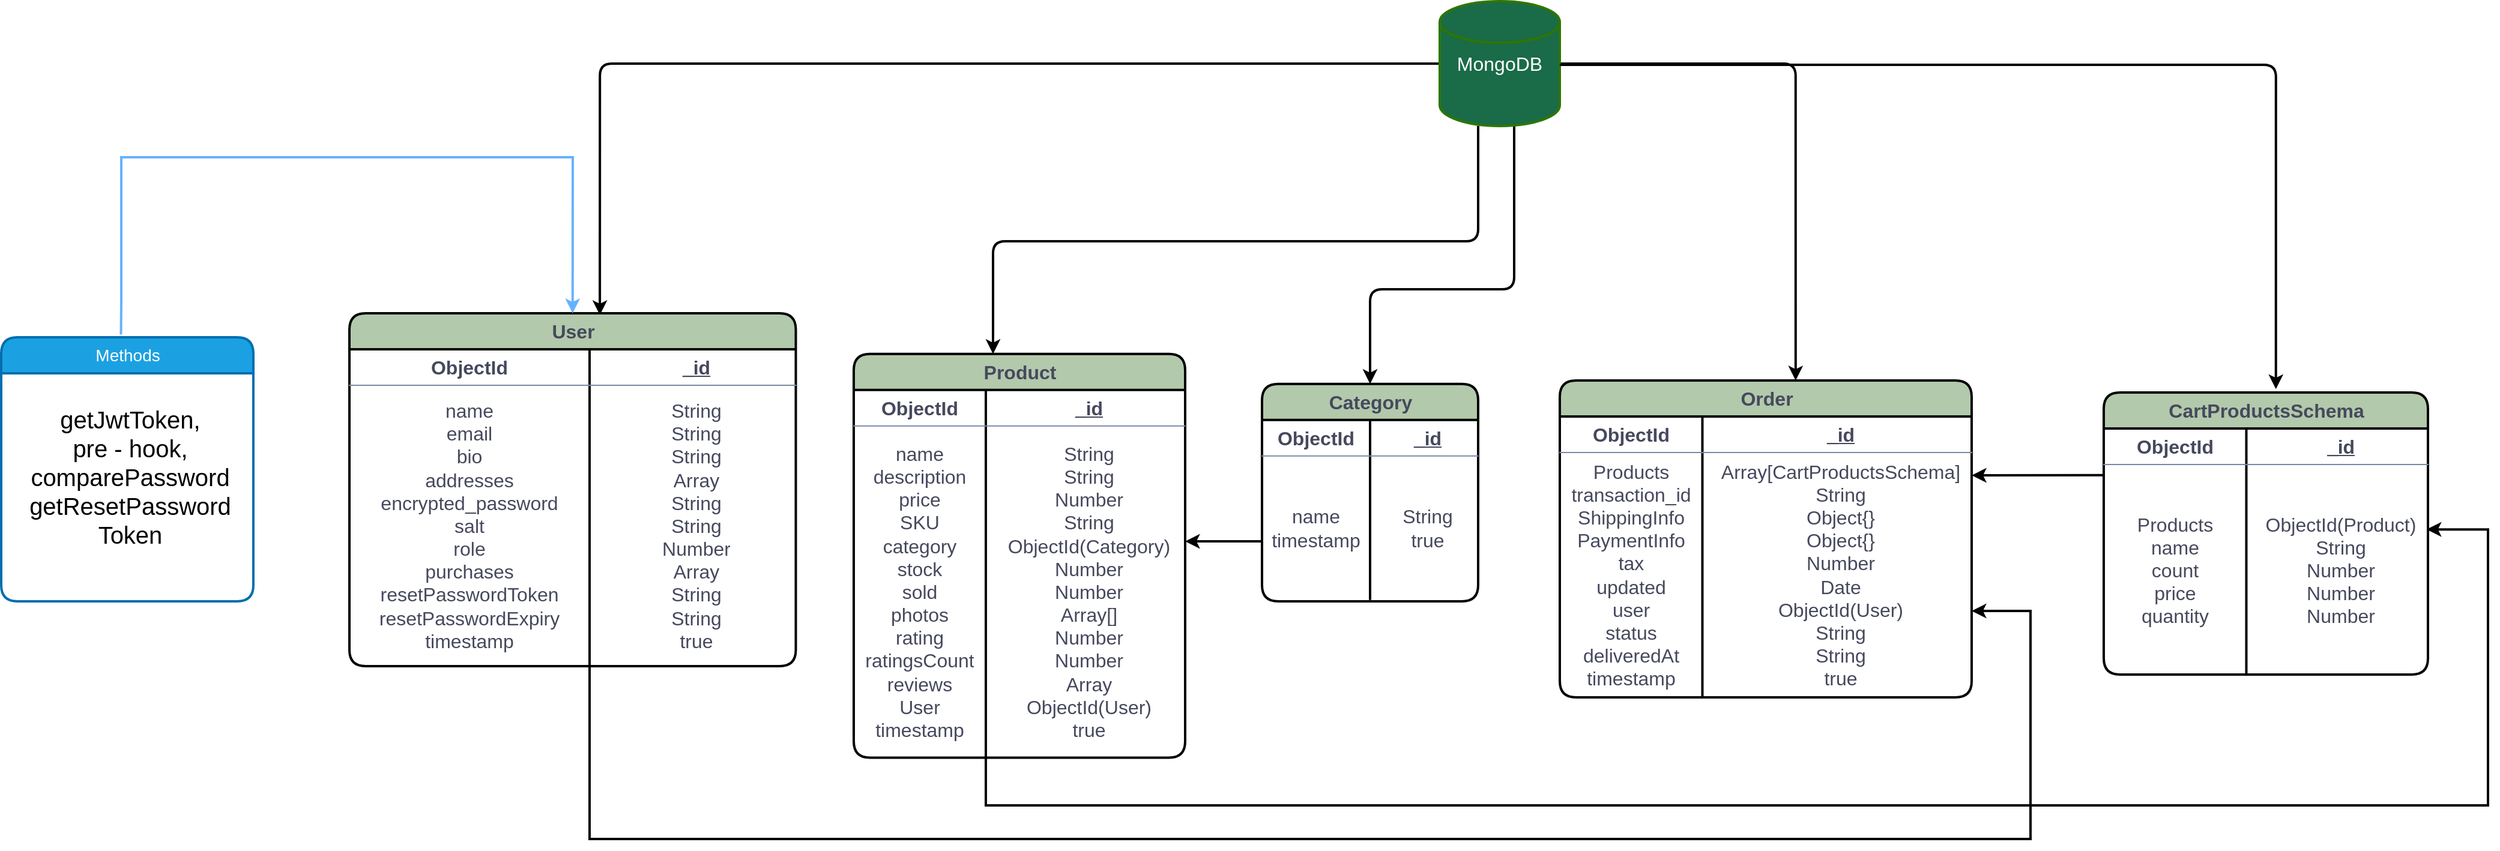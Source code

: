 <mxfile version="20.3.0" type="device"><diagram name="Page-1" id="9f46799a-70d6-7492-0946-bef42562c5a5"><mxGraphModel dx="879" dy="338" grid="1" gridSize="10" guides="1" tooltips="1" connect="1" arrows="1" fold="1" page="1" pageScale="1" pageWidth="600" pageHeight="500" background="#FFFFFF" math="0" shadow="0"><root><mxCell id="0"/><mxCell id="1" parent="0"/><mxCell id="XMIkIq8-aVjLKtzm_8FX-56" value="" style="edgeStyle=orthogonalEdgeStyle;orthogonalLoop=1;jettySize=auto;html=1;entryX=0.561;entryY=0.005;entryDx=0;entryDy=0;entryPerimeter=0;fontSize=16;align=center;verticalAlign=middle;strokeColor=#000000;fontColor=#46495D;strokeWidth=2;" parent="1" source="NdbBSlAt6yGBwVkZrRsv-10" target="XMIkIq8-aVjLKtzm_8FX-1" edge="1"><mxGeometry relative="1" as="geometry"><mxPoint x="851" y="165" as="targetPoint"/></mxGeometry></mxCell><mxCell id="XMIkIq8-aVjLKtzm_8FX-58" value="" style="edgeStyle=orthogonalEdgeStyle;orthogonalLoop=1;jettySize=auto;html=1;entryX=0.561;entryY=-0.011;entryDx=0;entryDy=0;entryPerimeter=0;fontSize=16;align=center;verticalAlign=middle;strokeColor=#000000;fontColor=#46495D;strokeWidth=2;" parent="1" source="NdbBSlAt6yGBwVkZrRsv-10" edge="1"><mxGeometry relative="1" as="geometry"><mxPoint x="1634.423" y="386.005" as="targetPoint"/><mxPoint x="1438" y="132.7" as="sourcePoint"/><Array as="points"><mxPoint x="1634" y="122"/></Array></mxGeometry></mxCell><mxCell id="XMIkIq8-aVjLKtzm_8FX-60" value="" style="edgeStyle=orthogonalEdgeStyle;orthogonalLoop=1;jettySize=auto;html=1;entryX=0.5;entryY=0;entryDx=0;entryDy=0;fontSize=16;align=center;verticalAlign=middle;strokeColor=#000000;fontColor=#46495D;strokeWidth=2;" parent="1" source="NdbBSlAt6yGBwVkZrRsv-10" target="XMIkIq8-aVjLKtzm_8FX-27" edge="1"><mxGeometry relative="1" as="geometry"><mxPoint x="1031" y="335" as="targetPoint"/><Array as="points"><mxPoint x="1400" y="310"/><mxPoint x="1280" y="310"/></Array></mxGeometry></mxCell><mxCell id="NdbBSlAt6yGBwVkZrRsv-10" value="MongoDB" style="strokeWidth=2;html=1;shape=mxgraph.flowchart.database;whiteSpace=wrap;fontSize=16;align=center;verticalAlign=middle;strokeColor=#2D7600;fontColor=#ffffff;rounded=1;fillColor=#1A6B47;" parent="1" vertex="1"><mxGeometry x="1338" y="70" width="100" height="104" as="geometry"/></mxCell><mxCell id="XMIkIq8-aVjLKtzm_8FX-1" value="User" style="shape=table;startSize=30;container=1;collapsible=1;childLayout=tableLayout;fixedRows=1;rowLines=0;fontStyle=1;align=center;resizeLast=1;fontSize=16;verticalAlign=middle;fillColor=#B2C9AB;strokeColor=#000000;fontColor=#46495D;rounded=1;html=1;shadow=0;strokeWidth=2;" parent="1" vertex="1"><mxGeometry x="430" y="330" width="371.75" height="294" as="geometry"/></mxCell><mxCell id="XMIkIq8-aVjLKtzm_8FX-2" value="" style="shape=partialRectangle;collapsible=0;dropTarget=0;pointerEvents=0;fillColor=none;top=0;left=0;bottom=1;right=0;points=[[0,0.5],[1,0.5]];portConstraint=eastwest;fontSize=16;align=center;html=1;verticalAlign=middle;strokeColor=#788AA3;fontColor=#46495D;rounded=1;" parent="XMIkIq8-aVjLKtzm_8FX-1" vertex="1"><mxGeometry y="30" width="371.75" height="30" as="geometry"/></mxCell><mxCell id="XMIkIq8-aVjLKtzm_8FX-3" value="ObjectId" style="shape=partialRectangle;connectable=0;fillColor=none;top=0;left=0;bottom=0;right=0;fontStyle=1;overflow=hidden;fontSize=16;align=center;html=1;verticalAlign=middle;strokeColor=#788AA3;fontColor=#46495D;rounded=1;" parent="XMIkIq8-aVjLKtzm_8FX-2" vertex="1"><mxGeometry width="200" height="30" as="geometry"><mxRectangle width="200" height="30" as="alternateBounds"/></mxGeometry></mxCell><mxCell id="XMIkIq8-aVjLKtzm_8FX-4" value="_id" style="shape=partialRectangle;connectable=0;fillColor=none;top=0;left=0;bottom=0;right=0;align=center;spacingLeft=6;fontStyle=5;overflow=hidden;fontSize=16;html=1;verticalAlign=middle;strokeColor=#788AA3;fontColor=#46495D;rounded=1;" parent="XMIkIq8-aVjLKtzm_8FX-2" vertex="1"><mxGeometry x="200" width="171.75" height="30" as="geometry"><mxRectangle width="171.75" height="30" as="alternateBounds"/></mxGeometry></mxCell><mxCell id="XMIkIq8-aVjLKtzm_8FX-5" value="" style="shape=partialRectangle;collapsible=0;dropTarget=0;pointerEvents=0;fillColor=none;top=0;left=0;bottom=0;right=0;points=[[0,0.5],[1,0.5]];portConstraint=eastwest;fontSize=16;align=center;html=1;verticalAlign=middle;strokeColor=#788AA3;fontColor=#46495D;rounded=1;" parent="XMIkIq8-aVjLKtzm_8FX-1" vertex="1"><mxGeometry y="60" width="371.75" height="234" as="geometry"/></mxCell><mxCell id="XMIkIq8-aVjLKtzm_8FX-6" value="name&lt;br&gt;email&lt;br&gt;bio&lt;br&gt;addresses&lt;br&gt;encrypted_password&lt;br&gt;salt&lt;br&gt;role&lt;br&gt;purchases&lt;br&gt;resetPasswordToken&lt;br&gt;resetPasswordExpiry&lt;br&gt;timestamp" style="shape=partialRectangle;connectable=0;fillColor=none;top=0;left=0;bottom=0;right=0;editable=1;overflow=hidden;fontSize=16;align=center;html=1;verticalAlign=middle;strokeColor=#788AA3;fontColor=#46495D;rounded=1;" parent="XMIkIq8-aVjLKtzm_8FX-5" vertex="1"><mxGeometry width="200" height="234" as="geometry"><mxRectangle width="200" height="234" as="alternateBounds"/></mxGeometry></mxCell><mxCell id="XMIkIq8-aVjLKtzm_8FX-7" value="String&lt;br&gt;String&lt;br&gt;String&lt;br&gt;Array&lt;br&gt;String&lt;br&gt;String&lt;br&gt;Number&lt;br&gt;Array&lt;br&gt;String&lt;br&gt;String&lt;br&gt;true" style="shape=partialRectangle;connectable=0;fillColor=none;top=0;left=0;bottom=0;right=0;align=center;spacingLeft=6;overflow=hidden;fontStyle=0;html=1;fontSize=16;verticalAlign=middle;strokeColor=#788AA3;fontColor=#46495D;rounded=1;" parent="XMIkIq8-aVjLKtzm_8FX-5" vertex="1"><mxGeometry x="200" width="171.75" height="234" as="geometry"><mxRectangle width="171.75" height="234" as="alternateBounds"/></mxGeometry></mxCell><mxCell id="XMIkIq8-aVjLKtzm_8FX-63" value="" style="edgeStyle=orthogonalEdgeStyle;orthogonalLoop=1;jettySize=auto;html=1;fontSize=16;align=center;verticalAlign=middle;strokeColor=#000000;fontColor=#46495D;strokeWidth=2;" parent="1" source="NdbBSlAt6yGBwVkZrRsv-10" target="XMIkIq8-aVjLKtzm_8FX-14" edge="1"><mxGeometry relative="1" as="geometry"><mxPoint x="921" y="155" as="sourcePoint"/><Array as="points"><mxPoint x="1370" y="270"/><mxPoint x="966" y="270"/></Array></mxGeometry></mxCell><mxCell id="IUb17bR3veAT2C3iNZEH-6" value="" style="edgeStyle=orthogonalEdgeStyle;rounded=0;orthogonalLoop=1;jettySize=auto;html=1;strokeColor=#000000;entryX=0.996;entryY=0.309;entryDx=0;entryDy=0;entryPerimeter=0;strokeWidth=2;" parent="1" source="XMIkIq8-aVjLKtzm_8FX-14" target="_QpZ3W5nDys95kURoWZJ-9" edge="1"><mxGeometry relative="1" as="geometry"><mxPoint x="2190" y="510" as="targetPoint"/><Array as="points"><mxPoint x="960" y="740"/><mxPoint x="2211" y="740"/><mxPoint x="2211" y="510"/></Array></mxGeometry></mxCell><mxCell id="XMIkIq8-aVjLKtzm_8FX-14" value="Product" style="shape=table;startSize=30;container=1;collapsible=1;childLayout=tableLayout;fixedRows=1;rowLines=0;fontStyle=1;align=center;resizeLast=1;fontSize=16;html=1;verticalAlign=middle;fillColor=#B2C9AB;strokeColor=#000000;fontColor=#46495D;rounded=1;strokeWidth=2;" parent="1" vertex="1"><mxGeometry x="850" y="363.87" width="276" height="336.39" as="geometry"/></mxCell><mxCell id="XMIkIq8-aVjLKtzm_8FX-15" value="" style="shape=partialRectangle;collapsible=0;dropTarget=0;pointerEvents=0;fillColor=none;top=0;left=0;bottom=1;right=0;points=[[0,0.5],[1,0.5]];portConstraint=eastwest;fontSize=16;align=center;html=1;verticalAlign=middle;strokeColor=#788AA3;fontColor=#46495D;rounded=1;" parent="XMIkIq8-aVjLKtzm_8FX-14" vertex="1"><mxGeometry y="30" width="276" height="30" as="geometry"/></mxCell><mxCell id="XMIkIq8-aVjLKtzm_8FX-16" value="ObjectId" style="shape=partialRectangle;connectable=0;fillColor=none;top=0;left=0;bottom=0;right=0;fontStyle=1;overflow=hidden;fontSize=16;align=center;html=1;verticalAlign=middle;strokeColor=#788AA3;fontColor=#46495D;rounded=1;" parent="XMIkIq8-aVjLKtzm_8FX-15" vertex="1"><mxGeometry width="110" height="30" as="geometry"><mxRectangle width="110" height="30" as="alternateBounds"/></mxGeometry></mxCell><mxCell id="XMIkIq8-aVjLKtzm_8FX-17" value="_id" style="shape=partialRectangle;connectable=0;fillColor=none;top=0;left=0;bottom=0;right=0;align=center;spacingLeft=6;fontStyle=5;overflow=hidden;fontSize=16;html=1;verticalAlign=middle;strokeColor=#788AA3;fontColor=#46495D;rounded=1;" parent="XMIkIq8-aVjLKtzm_8FX-15" vertex="1"><mxGeometry x="110" width="166" height="30" as="geometry"><mxRectangle width="166" height="30" as="alternateBounds"/></mxGeometry></mxCell><mxCell id="XMIkIq8-aVjLKtzm_8FX-18" value="" style="shape=partialRectangle;collapsible=0;dropTarget=0;pointerEvents=0;fillColor=none;top=0;left=0;bottom=0;right=0;points=[[0,0.5],[1,0.5]];portConstraint=eastwest;fontSize=16;align=center;html=1;verticalAlign=middle;strokeColor=#788AA3;fontColor=#46495D;rounded=1;" parent="XMIkIq8-aVjLKtzm_8FX-14" vertex="1"><mxGeometry y="60" width="276" height="276" as="geometry"/></mxCell><mxCell id="XMIkIq8-aVjLKtzm_8FX-19" value="name&lt;br&gt;description&lt;br&gt;price&lt;br&gt;SKU&lt;br&gt;category&lt;br&gt;stock&lt;br&gt;sold&lt;br&gt;photos&lt;br&gt;rating&lt;br&gt;ratingsCount&lt;br&gt;reviews&lt;br&gt;User&lt;br&gt;timestamp" style="shape=partialRectangle;connectable=0;fillColor=none;top=0;left=0;bottom=0;right=0;editable=1;overflow=hidden;fontSize=16;align=center;html=1;verticalAlign=middle;strokeColor=#788AA3;fontColor=#46495D;rounded=1;" parent="XMIkIq8-aVjLKtzm_8FX-18" vertex="1"><mxGeometry width="110" height="276" as="geometry"><mxRectangle width="110" height="276" as="alternateBounds"/></mxGeometry></mxCell><mxCell id="XMIkIq8-aVjLKtzm_8FX-20" value="String&lt;br&gt;String&lt;br&gt;Number&lt;br&gt;String&lt;br&gt;ObjectId(Category)&lt;br&gt;Number&lt;br&gt;Number&lt;br&gt;Array[]&lt;br&gt;Number&lt;br&gt;Number&lt;br&gt;Array&lt;br&gt;ObjectId(User)&lt;br&gt;true" style="shape=partialRectangle;connectable=0;fillColor=none;top=0;left=0;bottom=0;right=0;align=center;spacingLeft=6;overflow=hidden;fontSize=16;html=1;verticalAlign=middle;strokeColor=#788AA3;fontColor=#46495D;rounded=1;" parent="XMIkIq8-aVjLKtzm_8FX-18" vertex="1"><mxGeometry x="110" width="166" height="276" as="geometry"><mxRectangle width="166" height="276" as="alternateBounds"/></mxGeometry></mxCell><mxCell id="XMIkIq8-aVjLKtzm_8FX-27" value="Category" style="shape=table;startSize=30;container=1;collapsible=1;childLayout=tableLayout;fixedRows=1;rowLines=0;fontStyle=1;align=center;resizeLast=1;fontSize=16;html=1;verticalAlign=middle;fillColor=#B2C9AB;strokeColor=#000000;fontColor=#46495D;rounded=1;strokeWidth=2;" parent="1" vertex="1"><mxGeometry x="1190" y="388.87" width="180" height="181.13" as="geometry"/></mxCell><mxCell id="XMIkIq8-aVjLKtzm_8FX-28" value="" style="shape=partialRectangle;collapsible=0;dropTarget=0;pointerEvents=0;fillColor=none;top=0;left=0;bottom=1;right=0;points=[[0,0.5],[1,0.5]];portConstraint=eastwest;fontSize=16;align=center;html=1;verticalAlign=middle;strokeColor=#788AA3;fontColor=#46495D;rounded=1;" parent="XMIkIq8-aVjLKtzm_8FX-27" vertex="1"><mxGeometry y="30" width="180" height="30" as="geometry"/></mxCell><mxCell id="XMIkIq8-aVjLKtzm_8FX-29" value="ObjectId" style="shape=partialRectangle;connectable=0;fillColor=none;top=0;left=0;bottom=0;right=0;fontStyle=1;overflow=hidden;fontSize=16;align=center;html=1;verticalAlign=middle;strokeColor=#788AA3;fontColor=#46495D;rounded=1;" parent="XMIkIq8-aVjLKtzm_8FX-28" vertex="1"><mxGeometry width="90" height="30" as="geometry"><mxRectangle width="90" height="30" as="alternateBounds"/></mxGeometry></mxCell><mxCell id="XMIkIq8-aVjLKtzm_8FX-30" value="_id" style="shape=partialRectangle;connectable=0;fillColor=none;top=0;left=0;bottom=0;right=0;align=center;spacingLeft=6;fontStyle=5;overflow=hidden;fontSize=16;html=1;verticalAlign=middle;strokeColor=#788AA3;fontColor=#46495D;rounded=1;" parent="XMIkIq8-aVjLKtzm_8FX-28" vertex="1"><mxGeometry x="90" width="90" height="30" as="geometry"><mxRectangle width="90" height="30" as="alternateBounds"/></mxGeometry></mxCell><mxCell id="XMIkIq8-aVjLKtzm_8FX-31" value="" style="shape=partialRectangle;collapsible=0;dropTarget=0;pointerEvents=0;fillColor=none;top=0;left=0;bottom=0;right=0;points=[[0,0.5],[1,0.5]];portConstraint=eastwest;fontSize=16;align=center;html=1;verticalAlign=middle;strokeColor=#788AA3;fontColor=#46495D;rounded=1;" parent="XMIkIq8-aVjLKtzm_8FX-27" vertex="1"><mxGeometry y="60" width="180" height="120" as="geometry"/></mxCell><mxCell id="XMIkIq8-aVjLKtzm_8FX-32" value="name&lt;br&gt;timestamp" style="shape=partialRectangle;connectable=0;fillColor=none;top=0;left=0;bottom=0;right=0;editable=1;overflow=hidden;fontSize=16;align=center;html=1;verticalAlign=middle;strokeColor=#788AA3;fontColor=#46495D;rounded=1;" parent="XMIkIq8-aVjLKtzm_8FX-31" vertex="1"><mxGeometry width="90" height="120" as="geometry"><mxRectangle width="90" height="120" as="alternateBounds"/></mxGeometry></mxCell><mxCell id="XMIkIq8-aVjLKtzm_8FX-33" value="String&lt;br&gt;true" style="shape=partialRectangle;connectable=0;fillColor=none;top=0;left=0;bottom=0;right=0;align=center;spacingLeft=6;overflow=hidden;fontSize=16;html=1;verticalAlign=middle;strokeColor=#788AA3;fontColor=#46495D;rounded=1;" parent="XMIkIq8-aVjLKtzm_8FX-31" vertex="1"><mxGeometry x="90" width="90" height="120" as="geometry"><mxRectangle width="90" height="120" as="alternateBounds"/></mxGeometry></mxCell><mxCell id="XMIkIq8-aVjLKtzm_8FX-40" value="Order" style="shape=table;startSize=30;container=1;collapsible=1;childLayout=tableLayout;fixedRows=1;rowLines=0;fontStyle=1;align=center;resizeLast=1;fontSize=16;html=1;verticalAlign=middle;fillColor=#B2C9AB;strokeColor=#000000;fontColor=#46495D;rounded=1;strokeWidth=2;" parent="1" vertex="1"><mxGeometry x="1438" y="386" width="343" height="264" as="geometry"/></mxCell><mxCell id="XMIkIq8-aVjLKtzm_8FX-41" value="" style="shape=partialRectangle;collapsible=0;dropTarget=0;pointerEvents=0;fillColor=none;top=0;left=0;bottom=1;right=0;points=[[0,0.5],[1,0.5]];portConstraint=eastwest;fontSize=16;align=center;html=1;verticalAlign=middle;strokeColor=#788AA3;fontColor=#46495D;rounded=1;" parent="XMIkIq8-aVjLKtzm_8FX-40" vertex="1"><mxGeometry y="30" width="343" height="30" as="geometry"/></mxCell><mxCell id="XMIkIq8-aVjLKtzm_8FX-42" value="ObjectId" style="shape=partialRectangle;connectable=0;fillColor=none;top=0;left=0;bottom=0;right=0;fontStyle=1;overflow=hidden;fontSize=16;align=center;html=1;verticalAlign=middle;strokeColor=#788AA3;fontColor=#46495D;rounded=1;" parent="XMIkIq8-aVjLKtzm_8FX-41" vertex="1"><mxGeometry width="118.75" height="30" as="geometry"><mxRectangle width="118.75" height="30" as="alternateBounds"/></mxGeometry></mxCell><mxCell id="XMIkIq8-aVjLKtzm_8FX-43" value="_id" style="shape=partialRectangle;connectable=0;fillColor=none;top=0;left=0;bottom=0;right=0;align=center;spacingLeft=6;fontStyle=5;overflow=hidden;fontSize=16;html=1;verticalAlign=middle;strokeColor=#788AA3;fontColor=#46495D;rounded=1;" parent="XMIkIq8-aVjLKtzm_8FX-41" vertex="1"><mxGeometry x="118.75" width="224.25" height="30" as="geometry"><mxRectangle width="224.25" height="30" as="alternateBounds"/></mxGeometry></mxCell><mxCell id="XMIkIq8-aVjLKtzm_8FX-44" value="" style="shape=partialRectangle;collapsible=0;dropTarget=0;pointerEvents=0;fillColor=none;top=0;left=0;bottom=0;right=0;points=[[0,0.5],[1,0.5]];portConstraint=eastwest;fontSize=16;align=center;html=1;verticalAlign=middle;strokeColor=#788AA3;fontColor=#46495D;rounded=1;" parent="XMIkIq8-aVjLKtzm_8FX-40" vertex="1"><mxGeometry y="60" width="343" height="204" as="geometry"/></mxCell><mxCell id="XMIkIq8-aVjLKtzm_8FX-45" value="Products&lt;br&gt;transaction_id&lt;br&gt;ShippingInfo&lt;br&gt;PaymentInfo&lt;br&gt;tax&lt;br&gt;updated&lt;br&gt;user&lt;br&gt;status&lt;br&gt;deliveredAt&lt;br&gt;timestamp" style="shape=partialRectangle;connectable=0;fillColor=none;top=0;left=0;bottom=0;right=0;editable=1;overflow=hidden;fontSize=16;align=center;html=1;verticalAlign=middle;strokeColor=#788AA3;fontColor=#46495D;rounded=1;" parent="XMIkIq8-aVjLKtzm_8FX-44" vertex="1"><mxGeometry width="118.75" height="204" as="geometry"><mxRectangle width="118.75" height="204" as="alternateBounds"/></mxGeometry></mxCell><mxCell id="XMIkIq8-aVjLKtzm_8FX-46" value="Array[CartProductsSchema]&lt;br&gt;String&lt;br&gt;Object{}&lt;br&gt;Object{}&lt;br&gt;Number&lt;br&gt;Date&lt;br&gt;ObjectId(User)&lt;br&gt;String&lt;br&gt;String&lt;br&gt;true" style="shape=partialRectangle;connectable=0;fillColor=none;top=0;left=0;bottom=0;right=0;align=center;spacingLeft=6;overflow=hidden;fontSize=16;html=1;verticalAlign=middle;strokeColor=#788AA3;fontColor=#46495D;rounded=1;" parent="XMIkIq8-aVjLKtzm_8FX-44" vertex="1"><mxGeometry x="118.75" width="224.25" height="204" as="geometry"><mxRectangle width="224.25" height="204" as="alternateBounds"/></mxGeometry></mxCell><mxCell id="_QpZ3W5nDys95kURoWZJ-3" value="" style="edgeStyle=orthogonalEdgeStyle;rounded=0;orthogonalLoop=1;jettySize=auto;html=1;labelBackgroundColor=#000000;fontColor=#000000;strokeColor=#000000;strokeWidth=2;" parent="1" source="XMIkIq8-aVjLKtzm_8FX-31" target="XMIkIq8-aVjLKtzm_8FX-18" edge="1"><mxGeometry relative="1" as="geometry"><Array as="points"><mxPoint x="1170" y="520"/><mxPoint x="1170" y="520"/></Array></mxGeometry></mxCell><mxCell id="_QpZ3W5nDys95kURoWZJ-5" value="CartProductsSchema" style="shape=table;startSize=30;container=1;collapsible=1;childLayout=tableLayout;fixedRows=1;rowLines=0;fontStyle=1;align=center;resizeLast=1;fontSize=16;html=1;verticalAlign=middle;fillColor=#B2C9AB;strokeColor=#000000;fontColor=#46495D;rounded=1;strokeWidth=2;" parent="1" vertex="1"><mxGeometry x="1891" y="396" width="270" height="235" as="geometry"/></mxCell><mxCell id="_QpZ3W5nDys95kURoWZJ-6" value="" style="shape=partialRectangle;collapsible=0;dropTarget=0;pointerEvents=0;fillColor=none;top=0;left=0;bottom=1;right=0;points=[[0,0.5],[1,0.5]];portConstraint=eastwest;fontSize=16;align=center;html=1;verticalAlign=middle;strokeColor=#788AA3;fontColor=#46495D;rounded=1;" parent="_QpZ3W5nDys95kURoWZJ-5" vertex="1"><mxGeometry y="30" width="270" height="30" as="geometry"/></mxCell><mxCell id="_QpZ3W5nDys95kURoWZJ-7" value="ObjectId" style="shape=partialRectangle;connectable=0;fillColor=none;top=0;left=0;bottom=0;right=0;fontStyle=1;overflow=hidden;fontSize=16;align=center;html=1;verticalAlign=middle;strokeColor=#788AA3;fontColor=#46495D;rounded=1;" parent="_QpZ3W5nDys95kURoWZJ-6" vertex="1"><mxGeometry width="118.75" height="30" as="geometry"><mxRectangle width="118.75" height="30" as="alternateBounds"/></mxGeometry></mxCell><mxCell id="_QpZ3W5nDys95kURoWZJ-8" value="_id" style="shape=partialRectangle;connectable=0;fillColor=none;top=0;left=0;bottom=0;right=0;align=center;spacingLeft=6;fontStyle=5;overflow=hidden;fontSize=16;html=1;verticalAlign=middle;strokeColor=#788AA3;fontColor=#46495D;rounded=1;" parent="_QpZ3W5nDys95kURoWZJ-6" vertex="1"><mxGeometry x="118.75" width="151.25" height="30" as="geometry"><mxRectangle width="151.25" height="30" as="alternateBounds"/></mxGeometry></mxCell><mxCell id="_QpZ3W5nDys95kURoWZJ-9" value="" style="shape=partialRectangle;collapsible=0;dropTarget=0;pointerEvents=0;fillColor=none;top=0;left=0;bottom=0;right=0;points=[[0,0.5],[1,0.5]];portConstraint=eastwest;fontSize=16;align=center;html=1;verticalAlign=middle;strokeColor=#788AA3;fontColor=#46495D;rounded=1;" parent="_QpZ3W5nDys95kURoWZJ-5" vertex="1"><mxGeometry y="60" width="270" height="175" as="geometry"/></mxCell><mxCell id="_QpZ3W5nDys95kURoWZJ-10" value="Products&lt;br&gt;name&lt;br&gt;count&lt;br&gt;price&lt;br&gt;quantity" style="shape=partialRectangle;connectable=0;fillColor=none;top=0;left=0;bottom=0;right=0;editable=1;overflow=hidden;fontSize=16;align=center;html=1;verticalAlign=middle;strokeColor=#788AA3;fontColor=#46495D;rounded=1;" parent="_QpZ3W5nDys95kURoWZJ-9" vertex="1"><mxGeometry width="118.75" height="175" as="geometry"><mxRectangle width="118.75" height="175" as="alternateBounds"/></mxGeometry></mxCell><mxCell id="_QpZ3W5nDys95kURoWZJ-11" value="ObjectId(Product)&lt;br&gt;String&lt;br&gt;Number&lt;br&gt;Number&lt;br&gt;Number" style="shape=partialRectangle;connectable=0;fillColor=none;top=0;left=0;bottom=0;right=0;align=center;spacingLeft=6;overflow=hidden;fontSize=16;html=1;verticalAlign=middle;strokeColor=#788AA3;fontColor=#46495D;rounded=1;" parent="_QpZ3W5nDys95kURoWZJ-9" vertex="1"><mxGeometry x="118.75" width="151.25" height="175" as="geometry"><mxRectangle width="151.25" height="175" as="alternateBounds"/></mxGeometry></mxCell><mxCell id="_QpZ3W5nDys95kURoWZJ-28" value="" style="edgeStyle=orthogonalEdgeStyle;orthogonalLoop=1;jettySize=auto;html=1;fontSize=16;align=center;verticalAlign=middle;strokeColor=#000000;fontColor=#46495D;entryX=0.531;entryY=-0.012;entryDx=0;entryDy=0;entryPerimeter=0;strokeWidth=2;" parent="1" source="NdbBSlAt6yGBwVkZrRsv-10" target="_QpZ3W5nDys95kURoWZJ-5" edge="1"><mxGeometry relative="1" as="geometry"><mxPoint x="2011" y="370" as="targetPoint"/><mxPoint x="1151" y="133" as="sourcePoint"/><Array as="points"><mxPoint x="2034" y="123"/></Array></mxGeometry></mxCell><mxCell id="_QpZ3W5nDys95kURoWZJ-29" value="" style="rounded=0;orthogonalLoop=1;jettySize=auto;html=1;labelBackgroundColor=#000000;fontColor=#000000;exitX=-0.004;exitY=0.091;exitDx=0;exitDy=0;exitPerimeter=0;strokeColor=#000000;strokeWidth=2;" parent="1" edge="1"><mxGeometry relative="1" as="geometry"><mxPoint x="1891" y="464.925" as="sourcePoint"/><mxPoint x="1781.08" y="465" as="targetPoint"/><Array as="points"/></mxGeometry></mxCell><mxCell id="ik01JEstGz_eanzviDfR-3" value="" style="edgeStyle=orthogonalEdgeStyle;rounded=0;orthogonalLoop=1;jettySize=auto;html=1;strokeColor=#000000;strokeWidth=2;exitX=0.511;exitY=1;exitDx=0;exitDy=0;exitPerimeter=0;" edge="1" parent="1" source="XMIkIq8-aVjLKtzm_8FX-5" target="XMIkIq8-aVjLKtzm_8FX-44"><mxGeometry relative="1" as="geometry"><mxPoint x="620" y="670" as="sourcePoint"/><Array as="points"><mxPoint x="630" y="624"/><mxPoint x="630" y="768"/><mxPoint x="1830" y="768"/><mxPoint x="1830" y="578"/></Array></mxGeometry></mxCell><mxCell id="ik01JEstGz_eanzviDfR-22" value="" style="edgeStyle=none;rounded=0;orthogonalLoop=1;jettySize=auto;html=1;strokeColor=#66B2FF;strokeWidth=2;fontColor=#66B2FF;exitX=0.475;exitY=-0.011;exitDx=0;exitDy=0;entryX=0.5;entryY=0;entryDx=0;entryDy=0;exitPerimeter=0;" edge="1" parent="1" source="ik01JEstGz_eanzviDfR-19" target="XMIkIq8-aVjLKtzm_8FX-1"><mxGeometry relative="1" as="geometry"><mxPoint x="600" y="258" as="targetPoint"/><Array as="points"><mxPoint x="240" y="320"/><mxPoint x="240" y="200"/><mxPoint x="393" y="200"/><mxPoint x="616" y="200"/></Array></mxGeometry></mxCell><mxCell id="ik01JEstGz_eanzviDfR-19" value="Methods" style="swimlane;childLayout=stackLayout;horizontal=1;startSize=30;horizontalStack=0;rounded=1;fontSize=14;fontStyle=0;strokeWidth=2;resizeParent=0;resizeLast=1;shadow=0;dashed=0;align=center;strokeColor=#006EAF;html=1;fillColor=#1ba1e2;fontColor=#ffffff;" vertex="1" parent="1"><mxGeometry x="140" y="350" width="210" height="220" as="geometry"/></mxCell><mxCell id="ik01JEstGz_eanzviDfR-21" value="&lt;p style=&quot;font-size: 20px;&quot;&gt;&lt;font style=&quot;font-size: 20px;&quot; color=&quot;#000000&quot;&gt;&lt;span style=&quot;background-color: initial;&quot;&gt;getJwtToken,&lt;br&gt;&lt;/span&gt;&lt;span style=&quot;background-color: initial;&quot;&gt;pre - hook,&lt;br&gt;&lt;/span&gt;&lt;span style=&quot;background-color: initial;&quot;&gt;comparePassword&lt;br&gt;&lt;/span&gt;&lt;span style=&quot;background-color: initial;&quot;&gt;getResetPassword&lt;br&gt;&lt;/span&gt;&lt;span style=&quot;background-color: initial;&quot;&gt;Token&lt;/span&gt;&lt;/font&gt;&lt;/p&gt;" style="align=center;strokeColor=none;fillColor=none;spacingLeft=4;fontSize=12;verticalAlign=top;resizable=0;rotatable=0;part=1;shadow=0;strokeWidth=2;html=1;" vertex="1" parent="ik01JEstGz_eanzviDfR-19"><mxGeometry y="30" width="210" height="190" as="geometry"/></mxCell></root></mxGraphModel></diagram></mxfile>
